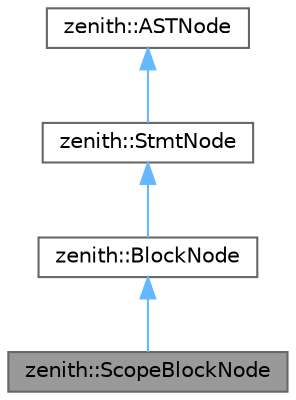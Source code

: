digraph "zenith::ScopeBlockNode"
{
 // LATEX_PDF_SIZE
  bgcolor="transparent";
  edge [fontname=Helvetica,fontsize=10,labelfontname=Helvetica,labelfontsize=10];
  node [fontname=Helvetica,fontsize=10,shape=box,height=0.2,width=0.4];
  Node1 [id="Node000001",label="zenith::ScopeBlockNode",height=0.2,width=0.4,color="gray40", fillcolor="grey60", style="filled", fontcolor="black",tooltip=" "];
  Node2 -> Node1 [id="edge1_Node000001_Node000002",dir="back",color="steelblue1",style="solid",tooltip=" "];
  Node2 [id="Node000002",label="zenith::BlockNode",height=0.2,width=0.4,color="gray40", fillcolor="white", style="filled",URL="$structzenith_1_1_block_node.html",tooltip=" "];
  Node3 -> Node2 [id="edge2_Node000002_Node000003",dir="back",color="steelblue1",style="solid",tooltip=" "];
  Node3 [id="Node000003",label="zenith::StmtNode",height=0.2,width=0.4,color="gray40", fillcolor="white", style="filled",URL="$structzenith_1_1_stmt_node.html",tooltip=" "];
  Node4 -> Node3 [id="edge3_Node000003_Node000004",dir="back",color="steelblue1",style="solid",tooltip=" "];
  Node4 [id="Node000004",label="zenith::ASTNode",height=0.2,width=0.4,color="gray40", fillcolor="white", style="filled",URL="$structzenith_1_1_a_s_t_node.html",tooltip=" "];
}
